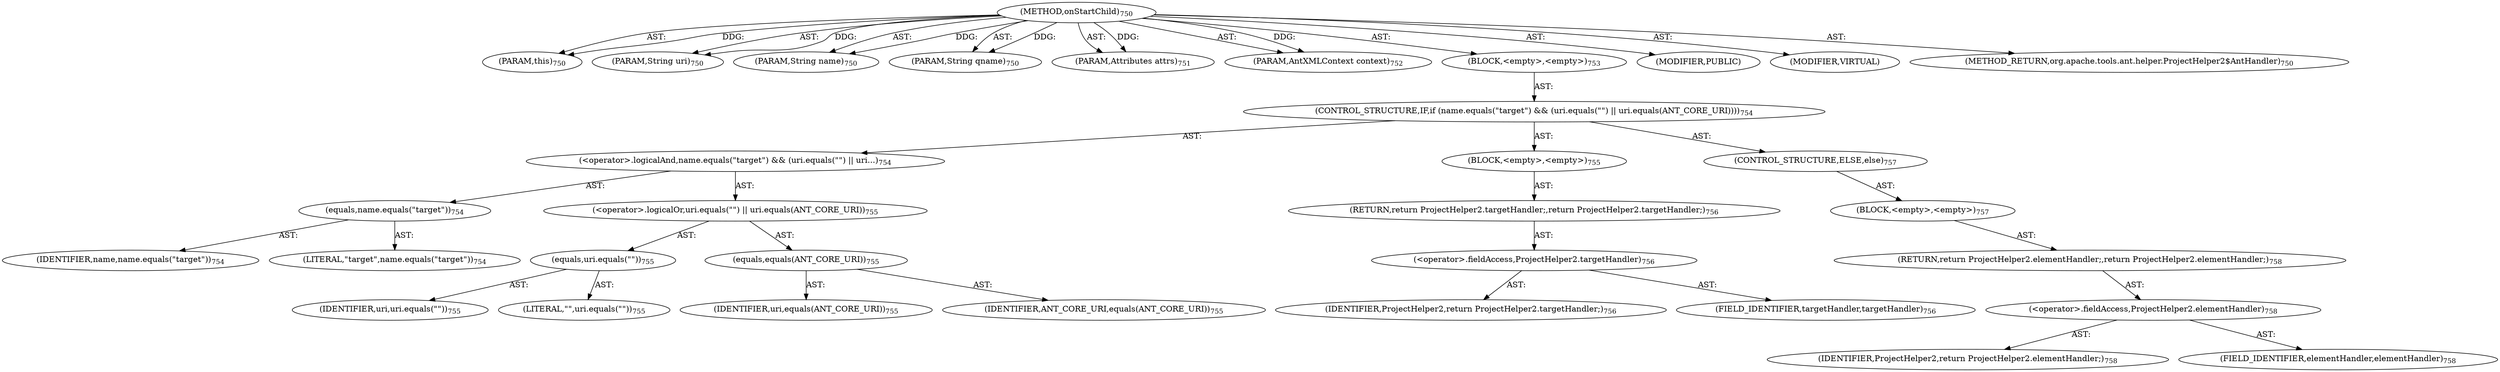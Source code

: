 digraph "onStartChild" {  
"111669149718" [label = <(METHOD,onStartChild)<SUB>750</SUB>> ]
"115964117071" [label = <(PARAM,this)<SUB>750</SUB>> ]
"115964117072" [label = <(PARAM,String uri)<SUB>750</SUB>> ]
"115964117073" [label = <(PARAM,String name)<SUB>750</SUB>> ]
"115964117074" [label = <(PARAM,String qname)<SUB>750</SUB>> ]
"115964117075" [label = <(PARAM,Attributes attrs)<SUB>751</SUB>> ]
"115964117076" [label = <(PARAM,AntXMLContext context)<SUB>752</SUB>> ]
"25769803878" [label = <(BLOCK,&lt;empty&gt;,&lt;empty&gt;)<SUB>753</SUB>> ]
"47244640319" [label = <(CONTROL_STRUCTURE,IF,if (name.equals(&quot;target&quot;) &amp;&amp; (uri.equals(&quot;&quot;) || uri.equals(ANT_CORE_URI))))<SUB>754</SUB>> ]
"30064771488" [label = <(&lt;operator&gt;.logicalAnd,name.equals(&quot;target&quot;) &amp;&amp; (uri.equals(&quot;&quot;) || uri...)<SUB>754</SUB>> ]
"30064771489" [label = <(equals,name.equals(&quot;target&quot;))<SUB>754</SUB>> ]
"68719477120" [label = <(IDENTIFIER,name,name.equals(&quot;target&quot;))<SUB>754</SUB>> ]
"90194313291" [label = <(LITERAL,&quot;target&quot;,name.equals(&quot;target&quot;))<SUB>754</SUB>> ]
"30064771490" [label = <(&lt;operator&gt;.logicalOr,uri.equals(&quot;&quot;) || uri.equals(ANT_CORE_URI))<SUB>755</SUB>> ]
"30064771491" [label = <(equals,uri.equals(&quot;&quot;))<SUB>755</SUB>> ]
"68719477121" [label = <(IDENTIFIER,uri,uri.equals(&quot;&quot;))<SUB>755</SUB>> ]
"90194313292" [label = <(LITERAL,&quot;&quot;,uri.equals(&quot;&quot;))<SUB>755</SUB>> ]
"30064771492" [label = <(equals,equals(ANT_CORE_URI))<SUB>755</SUB>> ]
"68719477122" [label = <(IDENTIFIER,uri,equals(ANT_CORE_URI))<SUB>755</SUB>> ]
"68719477123" [label = <(IDENTIFIER,ANT_CORE_URI,equals(ANT_CORE_URI))<SUB>755</SUB>> ]
"25769803879" [label = <(BLOCK,&lt;empty&gt;,&lt;empty&gt;)<SUB>755</SUB>> ]
"146028888070" [label = <(RETURN,return ProjectHelper2.targetHandler;,return ProjectHelper2.targetHandler;)<SUB>756</SUB>> ]
"30064771493" [label = <(&lt;operator&gt;.fieldAccess,ProjectHelper2.targetHandler)<SUB>756</SUB>> ]
"68719477124" [label = <(IDENTIFIER,ProjectHelper2,return ProjectHelper2.targetHandler;)<SUB>756</SUB>> ]
"55834574895" [label = <(FIELD_IDENTIFIER,targetHandler,targetHandler)<SUB>756</SUB>> ]
"47244640320" [label = <(CONTROL_STRUCTURE,ELSE,else)<SUB>757</SUB>> ]
"25769803880" [label = <(BLOCK,&lt;empty&gt;,&lt;empty&gt;)<SUB>757</SUB>> ]
"146028888071" [label = <(RETURN,return ProjectHelper2.elementHandler;,return ProjectHelper2.elementHandler;)<SUB>758</SUB>> ]
"30064771494" [label = <(&lt;operator&gt;.fieldAccess,ProjectHelper2.elementHandler)<SUB>758</SUB>> ]
"68719477125" [label = <(IDENTIFIER,ProjectHelper2,return ProjectHelper2.elementHandler;)<SUB>758</SUB>> ]
"55834574896" [label = <(FIELD_IDENTIFIER,elementHandler,elementHandler)<SUB>758</SUB>> ]
"133143986236" [label = <(MODIFIER,PUBLIC)> ]
"133143986237" [label = <(MODIFIER,VIRTUAL)> ]
"128849018902" [label = <(METHOD_RETURN,org.apache.tools.ant.helper.ProjectHelper2$AntHandler)<SUB>750</SUB>> ]
  "111669149718" -> "115964117071"  [ label = "AST: "] 
  "111669149718" -> "115964117072"  [ label = "AST: "] 
  "111669149718" -> "115964117073"  [ label = "AST: "] 
  "111669149718" -> "115964117074"  [ label = "AST: "] 
  "111669149718" -> "115964117075"  [ label = "AST: "] 
  "111669149718" -> "115964117076"  [ label = "AST: "] 
  "111669149718" -> "25769803878"  [ label = "AST: "] 
  "111669149718" -> "133143986236"  [ label = "AST: "] 
  "111669149718" -> "133143986237"  [ label = "AST: "] 
  "111669149718" -> "128849018902"  [ label = "AST: "] 
  "25769803878" -> "47244640319"  [ label = "AST: "] 
  "47244640319" -> "30064771488"  [ label = "AST: "] 
  "47244640319" -> "25769803879"  [ label = "AST: "] 
  "47244640319" -> "47244640320"  [ label = "AST: "] 
  "30064771488" -> "30064771489"  [ label = "AST: "] 
  "30064771488" -> "30064771490"  [ label = "AST: "] 
  "30064771489" -> "68719477120"  [ label = "AST: "] 
  "30064771489" -> "90194313291"  [ label = "AST: "] 
  "30064771490" -> "30064771491"  [ label = "AST: "] 
  "30064771490" -> "30064771492"  [ label = "AST: "] 
  "30064771491" -> "68719477121"  [ label = "AST: "] 
  "30064771491" -> "90194313292"  [ label = "AST: "] 
  "30064771492" -> "68719477122"  [ label = "AST: "] 
  "30064771492" -> "68719477123"  [ label = "AST: "] 
  "25769803879" -> "146028888070"  [ label = "AST: "] 
  "146028888070" -> "30064771493"  [ label = "AST: "] 
  "30064771493" -> "68719477124"  [ label = "AST: "] 
  "30064771493" -> "55834574895"  [ label = "AST: "] 
  "47244640320" -> "25769803880"  [ label = "AST: "] 
  "25769803880" -> "146028888071"  [ label = "AST: "] 
  "146028888071" -> "30064771494"  [ label = "AST: "] 
  "30064771494" -> "68719477125"  [ label = "AST: "] 
  "30064771494" -> "55834574896"  [ label = "AST: "] 
  "111669149718" -> "115964117071"  [ label = "DDG: "] 
  "111669149718" -> "115964117072"  [ label = "DDG: "] 
  "111669149718" -> "115964117073"  [ label = "DDG: "] 
  "111669149718" -> "115964117074"  [ label = "DDG: "] 
  "111669149718" -> "115964117075"  [ label = "DDG: "] 
  "111669149718" -> "115964117076"  [ label = "DDG: "] 
}
